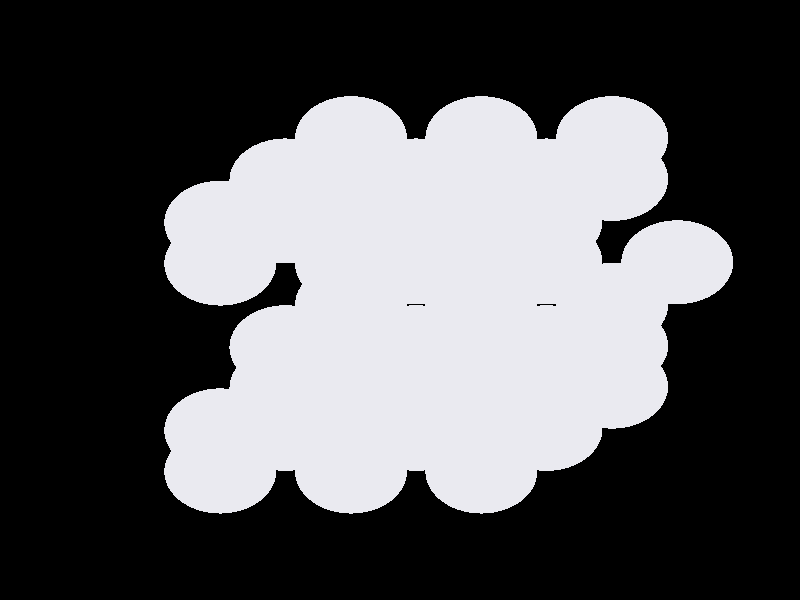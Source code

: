 #include "colors.inc"
#include "finish.inc"

global_settings {assumed_gamma 1 max_trace_level 6}
background {color White transmit 1.0}
camera {orthographic
  right -17.31*x up 17.31*y
  direction 1.00*z
  location <0,0,50.00> look_at <0,0,0>}


light_source {<  2.00,   3.00,  40.00> color White
  area_light <0.70, 0, 0>, <0, 0.70, 0>, 3, 3
  adaptive 1 jitter}
// no fog
#declare simple = finish {phong 0.7}
#declare pale = finish {ambient 0.5 diffuse 0.85 roughness 0.001 specular 0.200 }
#declare intermediate = finish {ambient 0.3 diffuse 0.6 specular 0.1 roughness 0.04}
#declare vmd = finish {ambient 0.0 diffuse 0.65 phong 0.1 phong_size 40.0 specular 0.5 }
#declare jmol = finish {ambient 0.2 diffuse 0.6 specular 1 roughness 0.001 metallic}
#declare ase2 = finish {ambient 0.05 brilliance 3 diffuse 0.6 metallic specular 0.7 roughness 0.04 reflection 0.15}
#declare ase3 = finish {ambient 0.15 brilliance 2 diffuse 0.6 metallic specular 1.0 roughness 0.001 reflection 0.0}
#declare glass = finish {ambient 0.05 diffuse 0.3 specular 1.0 roughness 0.001}
#declare glass2 = finish {ambient 0.01 diffuse 0.3 specular 1.0 reflection 0.25 roughness 0.001}
#declare Rcell = 0.020;
#declare Rbond = 0.100;

#macro atom(LOC, R, COL, TRANS, FIN)
  sphere{LOC, R texture{pigment{color COL transmit TRANS} finish{FIN}}}
#end
#macro constrain(LOC, R, COL, TRANS FIN)
union{torus{R, Rcell rotate 45*z texture{pigment{color COL transmit TRANS} finish{FIN}}}
     torus{R, Rcell rotate -45*z texture{pigment{color COL transmit TRANS} finish{FIN}}}
     translate LOC}
#end

// no cell vertices
atom(< -3.89,  -4.95,  -6.03>, 1.21, rgb <0.82, 0.82, 0.87>, 0.0, jmol) // #0
atom(< -1.06,  -4.95,  -6.03>, 1.21, rgb <0.82, 0.82, 0.87>, 0.0, jmol) // #1
atom(<  1.76,  -4.95,  -6.03>, 1.21, rgb <0.82, 0.82, 0.87>, 0.0, jmol) // #2
atom(< -2.48,  -3.72,  -8.14>, 1.21, rgb <0.82, 0.82, 0.87>, 0.0, jmol) // #3
atom(<  0.35,  -3.72,  -8.14>, 1.21, rgb <0.82, 0.82, 0.87>, 0.0, jmol) // #4
atom(<  3.17,  -3.72,  -8.14>, 1.21, rgb <0.82, 0.82, 0.87>, 0.0, jmol) // #5
atom(< -1.06,  -2.50, -10.26>, 1.21, rgb <0.82, 0.82, 0.87>, 0.0, jmol) // #6
atom(<  1.76,  -2.50, -10.26>, 1.21, rgb <0.82, 0.82, 0.87>, 0.0, jmol) // #7
atom(<  4.59,  -2.50, -10.26>, 1.21, rgb <0.82, 0.82, 0.87>, 0.0, jmol) // #8
atom(< -3.89,  -3.76,  -3.46>, 1.21, rgb <0.82, 0.82, 0.87>, 0.0, jmol) // #9
atom(< -1.06,  -3.76,  -3.46>, 1.21, rgb <0.82, 0.82, 0.87>, 0.0, jmol) // #10
atom(<  1.76,  -3.76,  -3.46>, 1.21, rgb <0.82, 0.82, 0.87>, 0.0, jmol) // #11
atom(< -2.48,  -2.54,  -5.58>, 1.21, rgb <0.82, 0.82, 0.87>, 0.0, jmol) // #12
atom(<  0.35,  -2.54,  -5.58>, 1.21, rgb <0.82, 0.82, 0.87>, 0.0, jmol) // #13
atom(<  3.17,  -2.54,  -5.58>, 1.21, rgb <0.82, 0.82, 0.87>, 0.0, jmol) // #14
atom(< -1.06,  -1.32,  -7.70>, 1.21, rgb <0.82, 0.82, 0.87>, 0.0, jmol) // #15
atom(<  1.76,  -1.32,  -7.70>, 1.21, rgb <0.82, 0.82, 0.87>, 0.0, jmol) // #16
atom(<  4.59,  -1.32,  -7.70>, 1.21, rgb <0.82, 0.82, 0.87>, 0.0, jmol) // #17
atom(< -2.48,  -1.36,  -3.01>, 1.21, rgb <0.82, 0.82, 0.87>, 0.0, jmol) // #18
atom(<  0.35,  -1.36,  -3.01>, 1.21, rgb <0.82, 0.82, 0.87>, 0.0, jmol) // #19
atom(<  3.17,  -1.36,  -3.01>, 1.21, rgb <0.82, 0.82, 0.87>, 0.0, jmol) // #20
atom(< -1.06,  -0.14,  -5.13>, 1.21, rgb <0.82, 0.82, 0.87>, 0.0, jmol) // #21
atom(<  1.76,  -0.14,  -5.13>, 1.21, rgb <0.82, 0.82, 0.87>, 0.0, jmol) // #22
atom(<  4.59,  -0.14,  -5.13>, 1.21, rgb <0.82, 0.82, 0.87>, 0.0, jmol) // #23
atom(<  0.35,   1.09,  -7.25>, 1.21, rgb <0.82, 0.82, 0.87>, 0.0, jmol) // #24
atom(<  3.17,   1.09,  -7.25>, 1.21, rgb <0.82, 0.82, 0.87>, 0.0, jmol) // #25
atom(<  6.00,   1.09,  -7.25>, 1.21, rgb <0.82, 0.82, 0.87>, 0.0, jmol) // #26
atom(< -3.89,   1.05,  -2.57>, 1.21, rgb <0.82, 0.82, 0.87>, 0.0, jmol) // #27
atom(< -1.06,   1.05,  -2.57>, 1.21, rgb <0.82, 0.82, 0.87>, 0.0, jmol) // #28
atom(<  1.76,   1.05,  -2.57>, 1.21, rgb <0.82, 0.82, 0.87>, 0.0, jmol) // #29
atom(< -2.48,   2.27,  -4.68>, 1.21, rgb <0.82, 0.82, 0.87>, 0.0, jmol) // #30
atom(<  0.35,   2.27,  -4.68>, 1.21, rgb <0.82, 0.82, 0.87>, 0.0, jmol) // #31
atom(<  3.17,   2.27,  -4.68>, 1.21, rgb <0.82, 0.82, 0.87>, 0.0, jmol) // #32
atom(< -1.06,   3.49,  -6.80>, 1.21, rgb <0.82, 0.82, 0.87>, 0.0, jmol) // #33
atom(<  1.76,   3.49,  -6.80>, 1.21, rgb <0.82, 0.82, 0.87>, 0.0, jmol) // #34
atom(<  4.59,   3.49,  -6.80>, 1.21, rgb <0.82, 0.82, 0.87>, 0.0, jmol) // #35
atom(< -3.89,   2.23,   0.00>, 1.21, rgb <0.82, 0.82, 0.87>, 0.0, jmol) // #36
atom(< -1.06,   2.23,   0.00>, 1.21, rgb <0.82, 0.82, 0.87>, 0.0, jmol) // #37
atom(<  1.76,   2.23,   0.00>, 1.21, rgb <0.82, 0.82, 0.87>, 0.0, jmol) // #38
atom(< -2.48,   3.45,  -2.12>, 1.21, rgb <0.82, 0.82, 0.87>, 0.0, jmol) // #39
atom(<  0.35,   3.45,  -2.12>, 1.21, rgb <0.82, 0.82, 0.87>, 0.0, jmol) // #40
atom(<  3.17,   3.45,  -2.12>, 1.21, rgb <0.82, 0.82, 0.87>, 0.0, jmol) // #41
atom(< -1.06,   4.67,  -4.24>, 1.21, rgb <0.82, 0.82, 0.87>, 0.0, jmol) // #42
atom(<  1.76,   4.67,  -4.24>, 1.21, rgb <0.82, 0.82, 0.87>, 0.0, jmol) // #43
atom(<  4.59,   4.67,  -4.24>, 1.21, rgb <0.82, 0.82, 0.87>, 0.0, jmol) // #44

// no constraints
